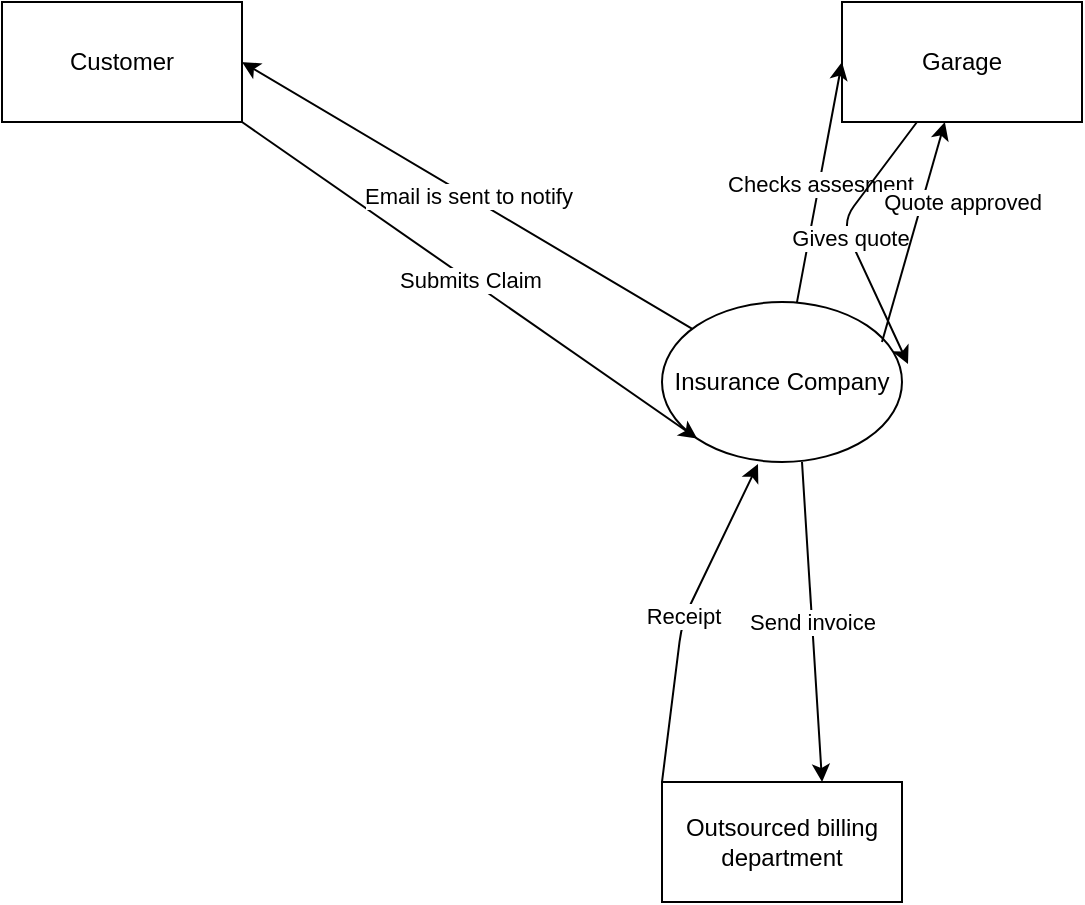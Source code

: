 <mxfile version="13.7.7" type="github">
  <diagram id="MX2xwm_LDoolrK1x2v9f" name="Page-1">
    <mxGraphModel dx="942" dy="614" grid="1" gridSize="10" guides="1" tooltips="1" connect="1" arrows="1" fold="1" page="1" pageScale="1" pageWidth="850" pageHeight="1100" math="0" shadow="0">
      <root>
        <mxCell id="0" />
        <mxCell id="1" parent="0" />
        <mxCell id="t_AHfMhZ78ogSdsHwydg-1" value="Insurance Company" style="ellipse;whiteSpace=wrap;html=1;" vertex="1" parent="1">
          <mxGeometry x="390" y="240" width="120" height="80" as="geometry" />
        </mxCell>
        <mxCell id="t_AHfMhZ78ogSdsHwydg-2" value="Customer" style="rounded=0;whiteSpace=wrap;html=1;" vertex="1" parent="1">
          <mxGeometry x="60" y="90" width="120" height="60" as="geometry" />
        </mxCell>
        <mxCell id="t_AHfMhZ78ogSdsHwydg-3" value="Garage" style="rounded=0;whiteSpace=wrap;html=1;" vertex="1" parent="1">
          <mxGeometry x="480" y="90" width="120" height="60" as="geometry" />
        </mxCell>
        <mxCell id="t_AHfMhZ78ogSdsHwydg-4" value="Outsourced billing department" style="rounded=0;whiteSpace=wrap;html=1;" vertex="1" parent="1">
          <mxGeometry x="390" y="480" width="120" height="60" as="geometry" />
        </mxCell>
        <mxCell id="t_AHfMhZ78ogSdsHwydg-6" value="" style="endArrow=classic;html=1;exitX=1;exitY=1;exitDx=0;exitDy=0;entryX=0;entryY=1;entryDx=0;entryDy=0;" edge="1" parent="1" source="t_AHfMhZ78ogSdsHwydg-2" target="t_AHfMhZ78ogSdsHwydg-1">
          <mxGeometry relative="1" as="geometry">
            <mxPoint x="210" y="150" as="sourcePoint" />
            <mxPoint x="380" y="270" as="targetPoint" />
          </mxGeometry>
        </mxCell>
        <mxCell id="t_AHfMhZ78ogSdsHwydg-7" value="Submits Claim&lt;br&gt;" style="edgeLabel;resizable=0;html=1;align=center;verticalAlign=middle;" connectable="0" vertex="1" parent="t_AHfMhZ78ogSdsHwydg-6">
          <mxGeometry relative="1" as="geometry" />
        </mxCell>
        <mxCell id="t_AHfMhZ78ogSdsHwydg-8" value="" style="endArrow=classic;html=1;entryX=1;entryY=0.5;entryDx=0;entryDy=0;" edge="1" parent="1" source="t_AHfMhZ78ogSdsHwydg-1" target="t_AHfMhZ78ogSdsHwydg-2">
          <mxGeometry relative="1" as="geometry">
            <mxPoint x="370" y="200" as="sourcePoint" />
            <mxPoint x="220" y="140" as="targetPoint" />
          </mxGeometry>
        </mxCell>
        <mxCell id="t_AHfMhZ78ogSdsHwydg-9" value="Email is sent to notify&lt;br&gt;" style="edgeLabel;resizable=0;html=1;align=center;verticalAlign=middle;" connectable="0" vertex="1" parent="t_AHfMhZ78ogSdsHwydg-8">
          <mxGeometry relative="1" as="geometry" />
        </mxCell>
        <mxCell id="t_AHfMhZ78ogSdsHwydg-10" value="" style="endArrow=classic;html=1;entryX=0;entryY=0.5;entryDx=0;entryDy=0;" edge="1" parent="1" source="t_AHfMhZ78ogSdsHwydg-1" target="t_AHfMhZ78ogSdsHwydg-3">
          <mxGeometry relative="1" as="geometry">
            <mxPoint x="450" y="180" as="sourcePoint" />
            <mxPoint x="550" y="180" as="targetPoint" />
          </mxGeometry>
        </mxCell>
        <mxCell id="t_AHfMhZ78ogSdsHwydg-11" value="Checks assesment" style="edgeLabel;resizable=0;html=1;align=center;verticalAlign=middle;" connectable="0" vertex="1" parent="t_AHfMhZ78ogSdsHwydg-10">
          <mxGeometry relative="1" as="geometry" />
        </mxCell>
        <mxCell id="t_AHfMhZ78ogSdsHwydg-12" value="" style="endArrow=classic;html=1;entryX=1.025;entryY=0.388;entryDx=0;entryDy=0;entryPerimeter=0;" edge="1" parent="1" source="t_AHfMhZ78ogSdsHwydg-3" target="t_AHfMhZ78ogSdsHwydg-1">
          <mxGeometry relative="1" as="geometry">
            <mxPoint x="600" y="190" as="sourcePoint" />
            <mxPoint x="700" y="190" as="targetPoint" />
            <Array as="points">
              <mxPoint x="480" y="200" />
            </Array>
          </mxGeometry>
        </mxCell>
        <mxCell id="t_AHfMhZ78ogSdsHwydg-13" value="Gives quote&lt;br&gt;" style="edgeLabel;resizable=0;html=1;align=center;verticalAlign=middle;" connectable="0" vertex="1" parent="t_AHfMhZ78ogSdsHwydg-12">
          <mxGeometry relative="1" as="geometry" />
        </mxCell>
        <mxCell id="t_AHfMhZ78ogSdsHwydg-14" value="" style="endArrow=classic;html=1;" edge="1" parent="1" target="t_AHfMhZ78ogSdsHwydg-3">
          <mxGeometry relative="1" as="geometry">
            <mxPoint x="500" y="260" as="sourcePoint" />
            <mxPoint x="630" y="210" as="targetPoint" />
          </mxGeometry>
        </mxCell>
        <mxCell id="t_AHfMhZ78ogSdsHwydg-15" value="Quote approved&lt;br&gt;" style="edgeLabel;resizable=0;html=1;align=center;verticalAlign=middle;" connectable="0" vertex="1" parent="t_AHfMhZ78ogSdsHwydg-14">
          <mxGeometry relative="1" as="geometry">
            <mxPoint x="24.34" y="-15.19" as="offset" />
          </mxGeometry>
        </mxCell>
        <mxCell id="t_AHfMhZ78ogSdsHwydg-17" value="" style="endArrow=classic;html=1;entryX=0.667;entryY=0;entryDx=0;entryDy=0;entryPerimeter=0;" edge="1" parent="1" target="t_AHfMhZ78ogSdsHwydg-4">
          <mxGeometry relative="1" as="geometry">
            <mxPoint x="460" y="320" as="sourcePoint" />
            <mxPoint x="560" y="320" as="targetPoint" />
          </mxGeometry>
        </mxCell>
        <mxCell id="t_AHfMhZ78ogSdsHwydg-18" value="Send invoice&lt;br&gt;" style="edgeLabel;resizable=0;html=1;align=center;verticalAlign=middle;" connectable="0" vertex="1" parent="t_AHfMhZ78ogSdsHwydg-17">
          <mxGeometry relative="1" as="geometry" />
        </mxCell>
        <mxCell id="t_AHfMhZ78ogSdsHwydg-19" value="" style="endArrow=classic;html=1;entryX=0.4;entryY=1.013;entryDx=0;entryDy=0;entryPerimeter=0;exitX=0;exitY=0;exitDx=0;exitDy=0;" edge="1" parent="1" source="t_AHfMhZ78ogSdsHwydg-4" target="t_AHfMhZ78ogSdsHwydg-1">
          <mxGeometry relative="1" as="geometry">
            <mxPoint x="370" y="450" as="sourcePoint" />
            <mxPoint x="470" y="450" as="targetPoint" />
            <Array as="points">
              <mxPoint x="400" y="400" />
            </Array>
          </mxGeometry>
        </mxCell>
        <mxCell id="t_AHfMhZ78ogSdsHwydg-20" value="Receipt&amp;nbsp;&lt;br&gt;" style="edgeLabel;resizable=0;html=1;align=center;verticalAlign=middle;" connectable="0" vertex="1" parent="t_AHfMhZ78ogSdsHwydg-19">
          <mxGeometry relative="1" as="geometry" />
        </mxCell>
      </root>
    </mxGraphModel>
  </diagram>
</mxfile>
